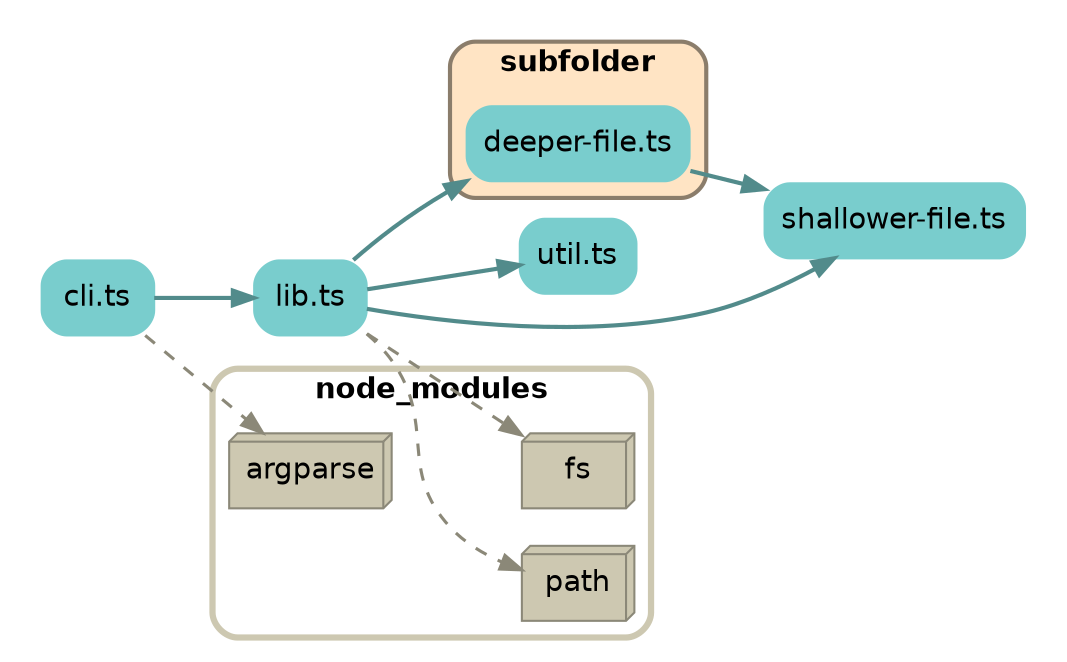 digraph G {
    //splines=line;
    splines=true;
    rankdir=LR;
    newrank=true;
    compound=true;

    graph [fontname = "helvetica"];
    node [fontname = "helvetica"];
    edge [fontname = "helvetica"];

    //"src/util.ts" -> "fs" [ltail=cluster_z; lhead=cluster_zz];

    // files in their folder clusters
    subgraph cluster0 {
        color=white;
        "src/cli.ts" [shape=rectangle; label="cli.ts", style="rounded,filled"; color=darkslategray3];
        "src/lib.ts" [shape=rectangle; label="lib.ts", style="rounded,filled"; color=darkslategray3];
        "src/shallower-file.ts" [shape=rectangle; label="shallower-file.ts", style="rounded,filled"; color=darkslategray3];
        "src/util.ts" [shape=rectangle; label="util.ts", style="rounded,filled"; color=darkslategray3];
        subgraph cluster1 {
            label=<<b>subfolder</b>>;
            style="rounded,filled";
            fillcolor=bisque;
            color=bisque4;
            penwidth=2;
            "src/subfolder/deeper-file.ts" [shape=rectangle; label="deeper-file.ts", style="rounded,filled"; color=darkslategray3];
        }
    }

    // packages in their own cluster
    subgraph cluster2 {
        label=<<b>node_modules</b>>;
        color=cornsilk3;
        penwidth=3;
        style="rounded";

        "argparse" [shape=box3d, style=filled, fillcolor=cornsilk3, color=cornsilk4];
        "fs" [shape=box3d, style=filled, fillcolor=cornsilk3, color=cornsilk4];
        "path" [shape=box3d, style=filled, fillcolor=cornsilk3, color=cornsilk4];
    }

    // edges between files
    "src/cli.ts" -> "src/lib.ts" [penwidth=2; color=darkslategray4];
    "src/lib.ts" -> "src/util.ts" [penwidth=2; color=darkslategray4];
    "src/lib.ts" -> "src/shallower-file.ts" [penwidth=2; color=darkslategray4];
    "src/lib.ts" -> "src/subfolder/deeper-file.ts" [penwidth=2; color=darkslategray4];
    "src/subfolder/deeper-file.ts" -> "src/shallower-file.ts" [penwidth=2; color=darkslategray4];

    // edges from files to packages
    "src/cli.ts" -> "argparse" [penwidth=1.5; style=dashed, color=cornsilk4, weight=1];
    "src/lib.ts" -> "fs" [penwidth=1.5; style=dashed, color=cornsilk4, weight=1];
    "src/lib.ts" -> "path" [penwidth=1.5; style=dashed, color=cornsilk4, weight=1];

    // force packages to the bottom
    //"src/shallower-file.ts" -> "argparse" [style=invis];

}